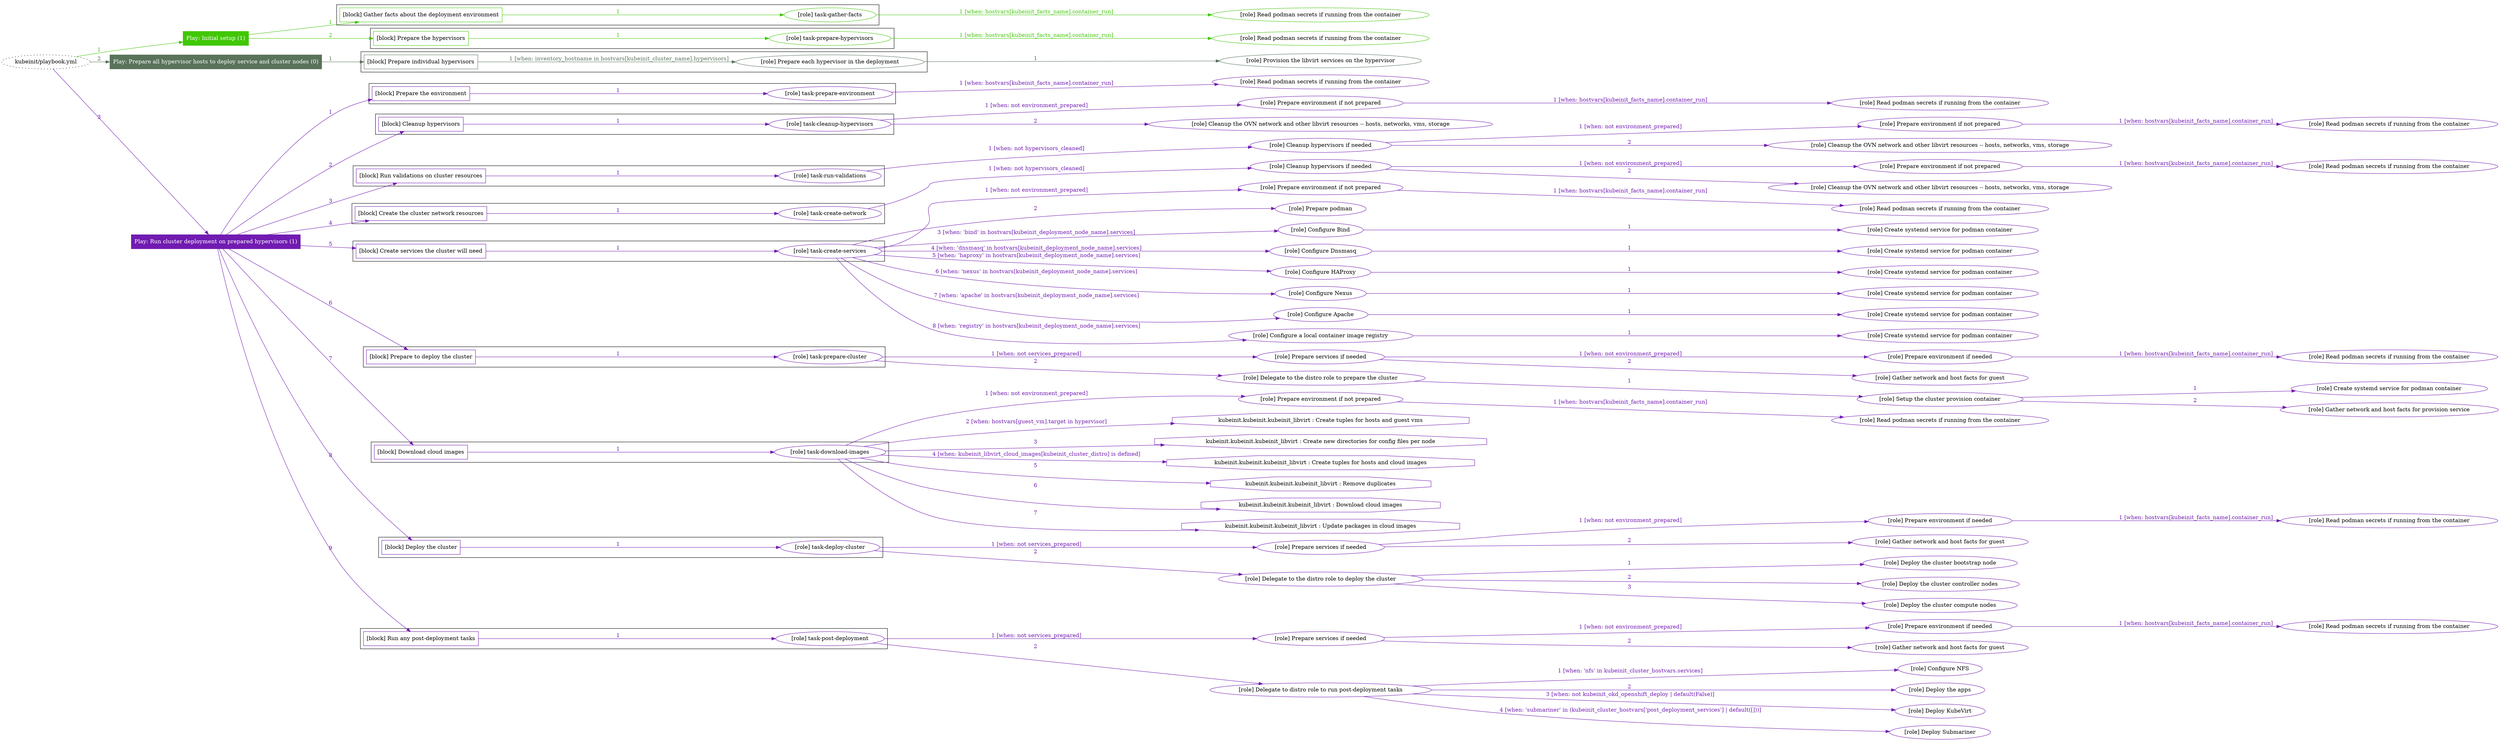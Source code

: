 digraph {
	graph [concentrate=true ordering=in rankdir=LR ratio=fill]
	edge [esep=5 sep=10]
	"kubeinit/playbook.yml" [id=root_node style=dotted]
	play_f22949ce [label="Play: Initial setup (1)" color="#40c705" fontcolor="#ffffff" id=play_f22949ce shape=box style=filled tooltip=localhost]
	"kubeinit/playbook.yml" -> play_f22949ce [label="1 " color="#40c705" fontcolor="#40c705" id=edge_8502ae69 labeltooltip="1 " tooltip="1 "]
	subgraph "Read podman secrets if running from the container" {
		role_4b1a59cb [label="[role] Read podman secrets if running from the container" color="#40c705" id=role_4b1a59cb tooltip="Read podman secrets if running from the container"]
	}
	subgraph "task-gather-facts" {
		role_1e6545c6 [label="[role] task-gather-facts" color="#40c705" id=role_1e6545c6 tooltip="task-gather-facts"]
		role_1e6545c6 -> role_4b1a59cb [label="1 [when: hostvars[kubeinit_facts_name].container_run]" color="#40c705" fontcolor="#40c705" id=edge_376bfb9c labeltooltip="1 [when: hostvars[kubeinit_facts_name].container_run]" tooltip="1 [when: hostvars[kubeinit_facts_name].container_run]"]
	}
	subgraph "Read podman secrets if running from the container" {
		role_40fd2d8d [label="[role] Read podman secrets if running from the container" color="#40c705" id=role_40fd2d8d tooltip="Read podman secrets if running from the container"]
	}
	subgraph "task-prepare-hypervisors" {
		role_9ab23688 [label="[role] task-prepare-hypervisors" color="#40c705" id=role_9ab23688 tooltip="task-prepare-hypervisors"]
		role_9ab23688 -> role_40fd2d8d [label="1 [when: hostvars[kubeinit_facts_name].container_run]" color="#40c705" fontcolor="#40c705" id=edge_92f1a24f labeltooltip="1 [when: hostvars[kubeinit_facts_name].container_run]" tooltip="1 [when: hostvars[kubeinit_facts_name].container_run]"]
	}
	subgraph "Play: Initial setup (1)" {
		play_f22949ce -> block_e6ffd336 [label=1 color="#40c705" fontcolor="#40c705" id=edge_c970fc91 labeltooltip=1 tooltip=1]
		subgraph cluster_block_e6ffd336 {
			block_e6ffd336 [label="[block] Gather facts about the deployment environment" color="#40c705" id=block_e6ffd336 labeltooltip="Gather facts about the deployment environment" shape=box tooltip="Gather facts about the deployment environment"]
			block_e6ffd336 -> role_1e6545c6 [label="1 " color="#40c705" fontcolor="#40c705" id=edge_57b03665 labeltooltip="1 " tooltip="1 "]
		}
		play_f22949ce -> block_983d3dd2 [label=2 color="#40c705" fontcolor="#40c705" id=edge_89626de9 labeltooltip=2 tooltip=2]
		subgraph cluster_block_983d3dd2 {
			block_983d3dd2 [label="[block] Prepare the hypervisors" color="#40c705" id=block_983d3dd2 labeltooltip="Prepare the hypervisors" shape=box tooltip="Prepare the hypervisors"]
			block_983d3dd2 -> role_9ab23688 [label="1 " color="#40c705" fontcolor="#40c705" id=edge_c6d3f761 labeltooltip="1 " tooltip="1 "]
		}
	}
	play_85916e3f [label="Play: Prepare all hypervisor hosts to deploy service and cluster nodes (0)" color="#59735b" fontcolor="#ffffff" id=play_85916e3f shape=box style=filled tooltip="Play: Prepare all hypervisor hosts to deploy service and cluster nodes (0)"]
	"kubeinit/playbook.yml" -> play_85916e3f [label="2 " color="#59735b" fontcolor="#59735b" id=edge_b46680fc labeltooltip="2 " tooltip="2 "]
	subgraph "Provision the libvirt services on the hypervisor" {
		role_0c71a021 [label="[role] Provision the libvirt services on the hypervisor" color="#59735b" id=role_0c71a021 tooltip="Provision the libvirt services on the hypervisor"]
	}
	subgraph "Prepare each hypervisor in the deployment" {
		role_e8dfa4fb [label="[role] Prepare each hypervisor in the deployment" color="#59735b" id=role_e8dfa4fb tooltip="Prepare each hypervisor in the deployment"]
		role_e8dfa4fb -> role_0c71a021 [label="1 " color="#59735b" fontcolor="#59735b" id=edge_20bec4b5 labeltooltip="1 " tooltip="1 "]
	}
	subgraph "Play: Prepare all hypervisor hosts to deploy service and cluster nodes (0)" {
		play_85916e3f -> block_822d871b [label=1 color="#59735b" fontcolor="#59735b" id=edge_f7b0987b labeltooltip=1 tooltip=1]
		subgraph cluster_block_822d871b {
			block_822d871b [label="[block] Prepare individual hypervisors" color="#59735b" id=block_822d871b labeltooltip="Prepare individual hypervisors" shape=box tooltip="Prepare individual hypervisors"]
			block_822d871b -> role_e8dfa4fb [label="1 [when: inventory_hostname in hostvars[kubeinit_cluster_name].hypervisors]" color="#59735b" fontcolor="#59735b" id=edge_eda46ce0 labeltooltip="1 [when: inventory_hostname in hostvars[kubeinit_cluster_name].hypervisors]" tooltip="1 [when: inventory_hostname in hostvars[kubeinit_cluster_name].hypervisors]"]
		}
	}
	play_240539e5 [label="Play: Run cluster deployment on prepared hypervisors (1)" color="#711bb1" fontcolor="#ffffff" id=play_240539e5 shape=box style=filled tooltip=localhost]
	"kubeinit/playbook.yml" -> play_240539e5 [label="3 " color="#711bb1" fontcolor="#711bb1" id=edge_8e1b7e4a labeltooltip="3 " tooltip="3 "]
	subgraph "Read podman secrets if running from the container" {
		role_157a647b [label="[role] Read podman secrets if running from the container" color="#711bb1" id=role_157a647b tooltip="Read podman secrets if running from the container"]
	}
	subgraph "task-prepare-environment" {
		role_31d76555 [label="[role] task-prepare-environment" color="#711bb1" id=role_31d76555 tooltip="task-prepare-environment"]
		role_31d76555 -> role_157a647b [label="1 [when: hostvars[kubeinit_facts_name].container_run]" color="#711bb1" fontcolor="#711bb1" id=edge_7d4a1c4f labeltooltip="1 [when: hostvars[kubeinit_facts_name].container_run]" tooltip="1 [when: hostvars[kubeinit_facts_name].container_run]"]
	}
	subgraph "Read podman secrets if running from the container" {
		role_6c3d1027 [label="[role] Read podman secrets if running from the container" color="#711bb1" id=role_6c3d1027 tooltip="Read podman secrets if running from the container"]
	}
	subgraph "Prepare environment if not prepared" {
		role_cf9e5004 [label="[role] Prepare environment if not prepared" color="#711bb1" id=role_cf9e5004 tooltip="Prepare environment if not prepared"]
		role_cf9e5004 -> role_6c3d1027 [label="1 [when: hostvars[kubeinit_facts_name].container_run]" color="#711bb1" fontcolor="#711bb1" id=edge_6826864f labeltooltip="1 [when: hostvars[kubeinit_facts_name].container_run]" tooltip="1 [when: hostvars[kubeinit_facts_name].container_run]"]
	}
	subgraph "Cleanup the OVN network and other libvirt resources -- hosts, networks, vms, storage" {
		role_358cee08 [label="[role] Cleanup the OVN network and other libvirt resources -- hosts, networks, vms, storage" color="#711bb1" id=role_358cee08 tooltip="Cleanup the OVN network and other libvirt resources -- hosts, networks, vms, storage"]
	}
	subgraph "task-cleanup-hypervisors" {
		role_54c8004c [label="[role] task-cleanup-hypervisors" color="#711bb1" id=role_54c8004c tooltip="task-cleanup-hypervisors"]
		role_54c8004c -> role_cf9e5004 [label="1 [when: not environment_prepared]" color="#711bb1" fontcolor="#711bb1" id=edge_c4312b4f labeltooltip="1 [when: not environment_prepared]" tooltip="1 [when: not environment_prepared]"]
		role_54c8004c -> role_358cee08 [label="2 " color="#711bb1" fontcolor="#711bb1" id=edge_9a7baa0c labeltooltip="2 " tooltip="2 "]
	}
	subgraph "Read podman secrets if running from the container" {
		role_a576f864 [label="[role] Read podman secrets if running from the container" color="#711bb1" id=role_a576f864 tooltip="Read podman secrets if running from the container"]
	}
	subgraph "Prepare environment if not prepared" {
		role_aad17248 [label="[role] Prepare environment if not prepared" color="#711bb1" id=role_aad17248 tooltip="Prepare environment if not prepared"]
		role_aad17248 -> role_a576f864 [label="1 [when: hostvars[kubeinit_facts_name].container_run]" color="#711bb1" fontcolor="#711bb1" id=edge_aa7fec0a labeltooltip="1 [when: hostvars[kubeinit_facts_name].container_run]" tooltip="1 [when: hostvars[kubeinit_facts_name].container_run]"]
	}
	subgraph "Cleanup the OVN network and other libvirt resources -- hosts, networks, vms, storage" {
		role_4047fb74 [label="[role] Cleanup the OVN network and other libvirt resources -- hosts, networks, vms, storage" color="#711bb1" id=role_4047fb74 tooltip="Cleanup the OVN network and other libvirt resources -- hosts, networks, vms, storage"]
	}
	subgraph "Cleanup hypervisors if needed" {
		role_1554a8cb [label="[role] Cleanup hypervisors if needed" color="#711bb1" id=role_1554a8cb tooltip="Cleanup hypervisors if needed"]
		role_1554a8cb -> role_aad17248 [label="1 [when: not environment_prepared]" color="#711bb1" fontcolor="#711bb1" id=edge_6070ebae labeltooltip="1 [when: not environment_prepared]" tooltip="1 [when: not environment_prepared]"]
		role_1554a8cb -> role_4047fb74 [label="2 " color="#711bb1" fontcolor="#711bb1" id=edge_17f8863c labeltooltip="2 " tooltip="2 "]
	}
	subgraph "task-run-validations" {
		role_04dba467 [label="[role] task-run-validations" color="#711bb1" id=role_04dba467 tooltip="task-run-validations"]
		role_04dba467 -> role_1554a8cb [label="1 [when: not hypervisors_cleaned]" color="#711bb1" fontcolor="#711bb1" id=edge_f6765d87 labeltooltip="1 [when: not hypervisors_cleaned]" tooltip="1 [when: not hypervisors_cleaned]"]
	}
	subgraph "Read podman secrets if running from the container" {
		role_22384474 [label="[role] Read podman secrets if running from the container" color="#711bb1" id=role_22384474 tooltip="Read podman secrets if running from the container"]
	}
	subgraph "Prepare environment if not prepared" {
		role_940bd7a9 [label="[role] Prepare environment if not prepared" color="#711bb1" id=role_940bd7a9 tooltip="Prepare environment if not prepared"]
		role_940bd7a9 -> role_22384474 [label="1 [when: hostvars[kubeinit_facts_name].container_run]" color="#711bb1" fontcolor="#711bb1" id=edge_50d64b18 labeltooltip="1 [when: hostvars[kubeinit_facts_name].container_run]" tooltip="1 [when: hostvars[kubeinit_facts_name].container_run]"]
	}
	subgraph "Cleanup the OVN network and other libvirt resources -- hosts, networks, vms, storage" {
		role_4b510329 [label="[role] Cleanup the OVN network and other libvirt resources -- hosts, networks, vms, storage" color="#711bb1" id=role_4b510329 tooltip="Cleanup the OVN network and other libvirt resources -- hosts, networks, vms, storage"]
	}
	subgraph "Cleanup hypervisors if needed" {
		role_792bcdd7 [label="[role] Cleanup hypervisors if needed" color="#711bb1" id=role_792bcdd7 tooltip="Cleanup hypervisors if needed"]
		role_792bcdd7 -> role_940bd7a9 [label="1 [when: not environment_prepared]" color="#711bb1" fontcolor="#711bb1" id=edge_731fc88b labeltooltip="1 [when: not environment_prepared]" tooltip="1 [when: not environment_prepared]"]
		role_792bcdd7 -> role_4b510329 [label="2 " color="#711bb1" fontcolor="#711bb1" id=edge_004fde2d labeltooltip="2 " tooltip="2 "]
	}
	subgraph "task-create-network" {
		role_4c7a72f8 [label="[role] task-create-network" color="#711bb1" id=role_4c7a72f8 tooltip="task-create-network"]
		role_4c7a72f8 -> role_792bcdd7 [label="1 [when: not hypervisors_cleaned]" color="#711bb1" fontcolor="#711bb1" id=edge_76516bbb labeltooltip="1 [when: not hypervisors_cleaned]" tooltip="1 [when: not hypervisors_cleaned]"]
	}
	subgraph "Read podman secrets if running from the container" {
		role_3a93179b [label="[role] Read podman secrets if running from the container" color="#711bb1" id=role_3a93179b tooltip="Read podman secrets if running from the container"]
	}
	subgraph "Prepare environment if not prepared" {
		role_0b193dc3 [label="[role] Prepare environment if not prepared" color="#711bb1" id=role_0b193dc3 tooltip="Prepare environment if not prepared"]
		role_0b193dc3 -> role_3a93179b [label="1 [when: hostvars[kubeinit_facts_name].container_run]" color="#711bb1" fontcolor="#711bb1" id=edge_a4c98fc5 labeltooltip="1 [when: hostvars[kubeinit_facts_name].container_run]" tooltip="1 [when: hostvars[kubeinit_facts_name].container_run]"]
	}
	subgraph "Prepare podman" {
		role_ce1bcf75 [label="[role] Prepare podman" color="#711bb1" id=role_ce1bcf75 tooltip="Prepare podman"]
	}
	subgraph "Create systemd service for podman container" {
		role_4fb21950 [label="[role] Create systemd service for podman container" color="#711bb1" id=role_4fb21950 tooltip="Create systemd service for podman container"]
	}
	subgraph "Configure Bind" {
		role_b6bd28d2 [label="[role] Configure Bind" color="#711bb1" id=role_b6bd28d2 tooltip="Configure Bind"]
		role_b6bd28d2 -> role_4fb21950 [label="1 " color="#711bb1" fontcolor="#711bb1" id=edge_1ca6db93 labeltooltip="1 " tooltip="1 "]
	}
	subgraph "Create systemd service for podman container" {
		role_c6860d2c [label="[role] Create systemd service for podman container" color="#711bb1" id=role_c6860d2c tooltip="Create systemd service for podman container"]
	}
	subgraph "Configure Dnsmasq" {
		role_b9773f63 [label="[role] Configure Dnsmasq" color="#711bb1" id=role_b9773f63 tooltip="Configure Dnsmasq"]
		role_b9773f63 -> role_c6860d2c [label="1 " color="#711bb1" fontcolor="#711bb1" id=edge_24964701 labeltooltip="1 " tooltip="1 "]
	}
	subgraph "Create systemd service for podman container" {
		role_3fd3e05b [label="[role] Create systemd service for podman container" color="#711bb1" id=role_3fd3e05b tooltip="Create systemd service for podman container"]
	}
	subgraph "Configure HAProxy" {
		role_9f221b85 [label="[role] Configure HAProxy" color="#711bb1" id=role_9f221b85 tooltip="Configure HAProxy"]
		role_9f221b85 -> role_3fd3e05b [label="1 " color="#711bb1" fontcolor="#711bb1" id=edge_284a96e2 labeltooltip="1 " tooltip="1 "]
	}
	subgraph "Create systemd service for podman container" {
		role_bafe2fdc [label="[role] Create systemd service for podman container" color="#711bb1" id=role_bafe2fdc tooltip="Create systemd service for podman container"]
	}
	subgraph "Configure Nexus" {
		role_95739c38 [label="[role] Configure Nexus" color="#711bb1" id=role_95739c38 tooltip="Configure Nexus"]
		role_95739c38 -> role_bafe2fdc [label="1 " color="#711bb1" fontcolor="#711bb1" id=edge_0df59832 labeltooltip="1 " tooltip="1 "]
	}
	subgraph "Create systemd service for podman container" {
		role_afc1061d [label="[role] Create systemd service for podman container" color="#711bb1" id=role_afc1061d tooltip="Create systemd service for podman container"]
	}
	subgraph "Configure Apache" {
		role_15418035 [label="[role] Configure Apache" color="#711bb1" id=role_15418035 tooltip="Configure Apache"]
		role_15418035 -> role_afc1061d [label="1 " color="#711bb1" fontcolor="#711bb1" id=edge_f1017207 labeltooltip="1 " tooltip="1 "]
	}
	subgraph "Create systemd service for podman container" {
		role_2e988240 [label="[role] Create systemd service for podman container" color="#711bb1" id=role_2e988240 tooltip="Create systemd service for podman container"]
	}
	subgraph "Configure a local container image registry" {
		role_a79efceb [label="[role] Configure a local container image registry" color="#711bb1" id=role_a79efceb tooltip="Configure a local container image registry"]
		role_a79efceb -> role_2e988240 [label="1 " color="#711bb1" fontcolor="#711bb1" id=edge_7df373b6 labeltooltip="1 " tooltip="1 "]
	}
	subgraph "task-create-services" {
		role_73d7308c [label="[role] task-create-services" color="#711bb1" id=role_73d7308c tooltip="task-create-services"]
		role_73d7308c -> role_0b193dc3 [label="1 [when: not environment_prepared]" color="#711bb1" fontcolor="#711bb1" id=edge_f7c6e15c labeltooltip="1 [when: not environment_prepared]" tooltip="1 [when: not environment_prepared]"]
		role_73d7308c -> role_ce1bcf75 [label="2 " color="#711bb1" fontcolor="#711bb1" id=edge_3cab8990 labeltooltip="2 " tooltip="2 "]
		role_73d7308c -> role_b6bd28d2 [label="3 [when: 'bind' in hostvars[kubeinit_deployment_node_name].services]" color="#711bb1" fontcolor="#711bb1" id=edge_848e7d76 labeltooltip="3 [when: 'bind' in hostvars[kubeinit_deployment_node_name].services]" tooltip="3 [when: 'bind' in hostvars[kubeinit_deployment_node_name].services]"]
		role_73d7308c -> role_b9773f63 [label="4 [when: 'dnsmasq' in hostvars[kubeinit_deployment_node_name].services]" color="#711bb1" fontcolor="#711bb1" id=edge_fc3e2734 labeltooltip="4 [when: 'dnsmasq' in hostvars[kubeinit_deployment_node_name].services]" tooltip="4 [when: 'dnsmasq' in hostvars[kubeinit_deployment_node_name].services]"]
		role_73d7308c -> role_9f221b85 [label="5 [when: 'haproxy' in hostvars[kubeinit_deployment_node_name].services]" color="#711bb1" fontcolor="#711bb1" id=edge_536654e7 labeltooltip="5 [when: 'haproxy' in hostvars[kubeinit_deployment_node_name].services]" tooltip="5 [when: 'haproxy' in hostvars[kubeinit_deployment_node_name].services]"]
		role_73d7308c -> role_95739c38 [label="6 [when: 'nexus' in hostvars[kubeinit_deployment_node_name].services]" color="#711bb1" fontcolor="#711bb1" id=edge_d3bcfdf4 labeltooltip="6 [when: 'nexus' in hostvars[kubeinit_deployment_node_name].services]" tooltip="6 [when: 'nexus' in hostvars[kubeinit_deployment_node_name].services]"]
		role_73d7308c -> role_15418035 [label="7 [when: 'apache' in hostvars[kubeinit_deployment_node_name].services]" color="#711bb1" fontcolor="#711bb1" id=edge_8192f356 labeltooltip="7 [when: 'apache' in hostvars[kubeinit_deployment_node_name].services]" tooltip="7 [when: 'apache' in hostvars[kubeinit_deployment_node_name].services]"]
		role_73d7308c -> role_a79efceb [label="8 [when: 'registry' in hostvars[kubeinit_deployment_node_name].services]" color="#711bb1" fontcolor="#711bb1" id=edge_f6999dc2 labeltooltip="8 [when: 'registry' in hostvars[kubeinit_deployment_node_name].services]" tooltip="8 [when: 'registry' in hostvars[kubeinit_deployment_node_name].services]"]
	}
	subgraph "Read podman secrets if running from the container" {
		role_c7c50dbf [label="[role] Read podman secrets if running from the container" color="#711bb1" id=role_c7c50dbf tooltip="Read podman secrets if running from the container"]
	}
	subgraph "Prepare environment if needed" {
		role_add56423 [label="[role] Prepare environment if needed" color="#711bb1" id=role_add56423 tooltip="Prepare environment if needed"]
		role_add56423 -> role_c7c50dbf [label="1 [when: hostvars[kubeinit_facts_name].container_run]" color="#711bb1" fontcolor="#711bb1" id=edge_794d90d4 labeltooltip="1 [when: hostvars[kubeinit_facts_name].container_run]" tooltip="1 [when: hostvars[kubeinit_facts_name].container_run]"]
	}
	subgraph "Gather network and host facts for guest" {
		role_5dfdd1c9 [label="[role] Gather network and host facts for guest" color="#711bb1" id=role_5dfdd1c9 tooltip="Gather network and host facts for guest"]
	}
	subgraph "Prepare services if needed" {
		role_c733c168 [label="[role] Prepare services if needed" color="#711bb1" id=role_c733c168 tooltip="Prepare services if needed"]
		role_c733c168 -> role_add56423 [label="1 [when: not environment_prepared]" color="#711bb1" fontcolor="#711bb1" id=edge_5e08a5a6 labeltooltip="1 [when: not environment_prepared]" tooltip="1 [when: not environment_prepared]"]
		role_c733c168 -> role_5dfdd1c9 [label="2 " color="#711bb1" fontcolor="#711bb1" id=edge_5773b215 labeltooltip="2 " tooltip="2 "]
	}
	subgraph "Create systemd service for podman container" {
		role_1eff2cb2 [label="[role] Create systemd service for podman container" color="#711bb1" id=role_1eff2cb2 tooltip="Create systemd service for podman container"]
	}
	subgraph "Gather network and host facts for provision service" {
		role_1b353fcb [label="[role] Gather network and host facts for provision service" color="#711bb1" id=role_1b353fcb tooltip="Gather network and host facts for provision service"]
	}
	subgraph "Setup the cluster provision container" {
		role_846fbd0f [label="[role] Setup the cluster provision container" color="#711bb1" id=role_846fbd0f tooltip="Setup the cluster provision container"]
		role_846fbd0f -> role_1eff2cb2 [label="1 " color="#711bb1" fontcolor="#711bb1" id=edge_5edcb8c2 labeltooltip="1 " tooltip="1 "]
		role_846fbd0f -> role_1b353fcb [label="2 " color="#711bb1" fontcolor="#711bb1" id=edge_0a493a67 labeltooltip="2 " tooltip="2 "]
	}
	subgraph "Delegate to the distro role to prepare the cluster" {
		role_9573f7a8 [label="[role] Delegate to the distro role to prepare the cluster" color="#711bb1" id=role_9573f7a8 tooltip="Delegate to the distro role to prepare the cluster"]
		role_9573f7a8 -> role_846fbd0f [label="1 " color="#711bb1" fontcolor="#711bb1" id=edge_713c8efd labeltooltip="1 " tooltip="1 "]
	}
	subgraph "task-prepare-cluster" {
		role_5bcc0717 [label="[role] task-prepare-cluster" color="#711bb1" id=role_5bcc0717 tooltip="task-prepare-cluster"]
		role_5bcc0717 -> role_c733c168 [label="1 [when: not services_prepared]" color="#711bb1" fontcolor="#711bb1" id=edge_290ad297 labeltooltip="1 [when: not services_prepared]" tooltip="1 [when: not services_prepared]"]
		role_5bcc0717 -> role_9573f7a8 [label="2 " color="#711bb1" fontcolor="#711bb1" id=edge_728d6327 labeltooltip="2 " tooltip="2 "]
	}
	subgraph "Read podman secrets if running from the container" {
		role_bf1abcd1 [label="[role] Read podman secrets if running from the container" color="#711bb1" id=role_bf1abcd1 tooltip="Read podman secrets if running from the container"]
	}
	subgraph "Prepare environment if not prepared" {
		role_cad833cb [label="[role] Prepare environment if not prepared" color="#711bb1" id=role_cad833cb tooltip="Prepare environment if not prepared"]
		role_cad833cb -> role_bf1abcd1 [label="1 [when: hostvars[kubeinit_facts_name].container_run]" color="#711bb1" fontcolor="#711bb1" id=edge_7247a120 labeltooltip="1 [when: hostvars[kubeinit_facts_name].container_run]" tooltip="1 [when: hostvars[kubeinit_facts_name].container_run]"]
	}
	subgraph "task-download-images" {
		role_fa1b1cf3 [label="[role] task-download-images" color="#711bb1" id=role_fa1b1cf3 tooltip="task-download-images"]
		role_fa1b1cf3 -> role_cad833cb [label="1 [when: not environment_prepared]" color="#711bb1" fontcolor="#711bb1" id=edge_f0635df2 labeltooltip="1 [when: not environment_prepared]" tooltip="1 [when: not environment_prepared]"]
		task_40e7cb4f [label="kubeinit.kubeinit.kubeinit_libvirt : Create tuples for hosts and guest vms" color="#711bb1" id=task_40e7cb4f shape=octagon tooltip="kubeinit.kubeinit.kubeinit_libvirt : Create tuples for hosts and guest vms"]
		role_fa1b1cf3 -> task_40e7cb4f [label="2 [when: hostvars[guest_vm].target in hypervisor]" color="#711bb1" fontcolor="#711bb1" id=edge_f28adf0f labeltooltip="2 [when: hostvars[guest_vm].target in hypervisor]" tooltip="2 [when: hostvars[guest_vm].target in hypervisor]"]
		task_601012d5 [label="kubeinit.kubeinit.kubeinit_libvirt : Create new directories for config files per node" color="#711bb1" id=task_601012d5 shape=octagon tooltip="kubeinit.kubeinit.kubeinit_libvirt : Create new directories for config files per node"]
		role_fa1b1cf3 -> task_601012d5 [label="3 " color="#711bb1" fontcolor="#711bb1" id=edge_a35119a2 labeltooltip="3 " tooltip="3 "]
		task_0e89f8a4 [label="kubeinit.kubeinit.kubeinit_libvirt : Create tuples for hosts and cloud images" color="#711bb1" id=task_0e89f8a4 shape=octagon tooltip="kubeinit.kubeinit.kubeinit_libvirt : Create tuples for hosts and cloud images"]
		role_fa1b1cf3 -> task_0e89f8a4 [label="4 [when: kubeinit_libvirt_cloud_images[kubeinit_cluster_distro] is defined]" color="#711bb1" fontcolor="#711bb1" id=edge_ee091b7d labeltooltip="4 [when: kubeinit_libvirt_cloud_images[kubeinit_cluster_distro] is defined]" tooltip="4 [when: kubeinit_libvirt_cloud_images[kubeinit_cluster_distro] is defined]"]
		task_a3b9a441 [label="kubeinit.kubeinit.kubeinit_libvirt : Remove duplicates" color="#711bb1" id=task_a3b9a441 shape=octagon tooltip="kubeinit.kubeinit.kubeinit_libvirt : Remove duplicates"]
		role_fa1b1cf3 -> task_a3b9a441 [label="5 " color="#711bb1" fontcolor="#711bb1" id=edge_586dd663 labeltooltip="5 " tooltip="5 "]
		task_a37e8d09 [label="kubeinit.kubeinit.kubeinit_libvirt : Download cloud images" color="#711bb1" id=task_a37e8d09 shape=octagon tooltip="kubeinit.kubeinit.kubeinit_libvirt : Download cloud images"]
		role_fa1b1cf3 -> task_a37e8d09 [label="6 " color="#711bb1" fontcolor="#711bb1" id=edge_79d7c18f labeltooltip="6 " tooltip="6 "]
		task_af0b51f2 [label="kubeinit.kubeinit.kubeinit_libvirt : Update packages in cloud images" color="#711bb1" id=task_af0b51f2 shape=octagon tooltip="kubeinit.kubeinit.kubeinit_libvirt : Update packages in cloud images"]
		role_fa1b1cf3 -> task_af0b51f2 [label="7 " color="#711bb1" fontcolor="#711bb1" id=edge_c1df2ce1 labeltooltip="7 " tooltip="7 "]
	}
	subgraph "Read podman secrets if running from the container" {
		role_83bda736 [label="[role] Read podman secrets if running from the container" color="#711bb1" id=role_83bda736 tooltip="Read podman secrets if running from the container"]
	}
	subgraph "Prepare environment if needed" {
		role_2ede4a54 [label="[role] Prepare environment if needed" color="#711bb1" id=role_2ede4a54 tooltip="Prepare environment if needed"]
		role_2ede4a54 -> role_83bda736 [label="1 [when: hostvars[kubeinit_facts_name].container_run]" color="#711bb1" fontcolor="#711bb1" id=edge_cb147dd5 labeltooltip="1 [when: hostvars[kubeinit_facts_name].container_run]" tooltip="1 [when: hostvars[kubeinit_facts_name].container_run]"]
	}
	subgraph "Gather network and host facts for guest" {
		role_28ccc7f3 [label="[role] Gather network and host facts for guest" color="#711bb1" id=role_28ccc7f3 tooltip="Gather network and host facts for guest"]
	}
	subgraph "Prepare services if needed" {
		role_c92b1ada [label="[role] Prepare services if needed" color="#711bb1" id=role_c92b1ada tooltip="Prepare services if needed"]
		role_c92b1ada -> role_2ede4a54 [label="1 [when: not environment_prepared]" color="#711bb1" fontcolor="#711bb1" id=edge_26811091 labeltooltip="1 [when: not environment_prepared]" tooltip="1 [when: not environment_prepared]"]
		role_c92b1ada -> role_28ccc7f3 [label="2 " color="#711bb1" fontcolor="#711bb1" id=edge_3dd7b499 labeltooltip="2 " tooltip="2 "]
	}
	subgraph "Deploy the cluster bootstrap node" {
		role_e8845e9d [label="[role] Deploy the cluster bootstrap node" color="#711bb1" id=role_e8845e9d tooltip="Deploy the cluster bootstrap node"]
	}
	subgraph "Deploy the cluster controller nodes" {
		role_bddccc0d [label="[role] Deploy the cluster controller nodes" color="#711bb1" id=role_bddccc0d tooltip="Deploy the cluster controller nodes"]
	}
	subgraph "Deploy the cluster compute nodes" {
		role_b5625ee0 [label="[role] Deploy the cluster compute nodes" color="#711bb1" id=role_b5625ee0 tooltip="Deploy the cluster compute nodes"]
	}
	subgraph "Delegate to the distro role to deploy the cluster" {
		role_9e8a6909 [label="[role] Delegate to the distro role to deploy the cluster" color="#711bb1" id=role_9e8a6909 tooltip="Delegate to the distro role to deploy the cluster"]
		role_9e8a6909 -> role_e8845e9d [label="1 " color="#711bb1" fontcolor="#711bb1" id=edge_f5ec02e1 labeltooltip="1 " tooltip="1 "]
		role_9e8a6909 -> role_bddccc0d [label="2 " color="#711bb1" fontcolor="#711bb1" id=edge_5ff5a926 labeltooltip="2 " tooltip="2 "]
		role_9e8a6909 -> role_b5625ee0 [label="3 " color="#711bb1" fontcolor="#711bb1" id=edge_e17738e3 labeltooltip="3 " tooltip="3 "]
	}
	subgraph "task-deploy-cluster" {
		role_460cd752 [label="[role] task-deploy-cluster" color="#711bb1" id=role_460cd752 tooltip="task-deploy-cluster"]
		role_460cd752 -> role_c92b1ada [label="1 [when: not services_prepared]" color="#711bb1" fontcolor="#711bb1" id=edge_d81e5009 labeltooltip="1 [when: not services_prepared]" tooltip="1 [when: not services_prepared]"]
		role_460cd752 -> role_9e8a6909 [label="2 " color="#711bb1" fontcolor="#711bb1" id=edge_9b0f7cc5 labeltooltip="2 " tooltip="2 "]
	}
	subgraph "Read podman secrets if running from the container" {
		role_1c751a21 [label="[role] Read podman secrets if running from the container" color="#711bb1" id=role_1c751a21 tooltip="Read podman secrets if running from the container"]
	}
	subgraph "Prepare environment if needed" {
		role_e11e5279 [label="[role] Prepare environment if needed" color="#711bb1" id=role_e11e5279 tooltip="Prepare environment if needed"]
		role_e11e5279 -> role_1c751a21 [label="1 [when: hostvars[kubeinit_facts_name].container_run]" color="#711bb1" fontcolor="#711bb1" id=edge_cc0f2916 labeltooltip="1 [when: hostvars[kubeinit_facts_name].container_run]" tooltip="1 [when: hostvars[kubeinit_facts_name].container_run]"]
	}
	subgraph "Gather network and host facts for guest" {
		role_9def11cd [label="[role] Gather network and host facts for guest" color="#711bb1" id=role_9def11cd tooltip="Gather network and host facts for guest"]
	}
	subgraph "Prepare services if needed" {
		role_6a81f7be [label="[role] Prepare services if needed" color="#711bb1" id=role_6a81f7be tooltip="Prepare services if needed"]
		role_6a81f7be -> role_e11e5279 [label="1 [when: not environment_prepared]" color="#711bb1" fontcolor="#711bb1" id=edge_c12720e6 labeltooltip="1 [when: not environment_prepared]" tooltip="1 [when: not environment_prepared]"]
		role_6a81f7be -> role_9def11cd [label="2 " color="#711bb1" fontcolor="#711bb1" id=edge_984e9f33 labeltooltip="2 " tooltip="2 "]
	}
	subgraph "Configure NFS" {
		role_a04f1c15 [label="[role] Configure NFS" color="#711bb1" id=role_a04f1c15 tooltip="Configure NFS"]
	}
	subgraph "Deploy the apps" {
		role_b3df1e95 [label="[role] Deploy the apps" color="#711bb1" id=role_b3df1e95 tooltip="Deploy the apps"]
	}
	subgraph "Deploy KubeVirt" {
		role_bdcd7ecb [label="[role] Deploy KubeVirt" color="#711bb1" id=role_bdcd7ecb tooltip="Deploy KubeVirt"]
	}
	subgraph "Deploy Submariner" {
		role_a8ae5f72 [label="[role] Deploy Submariner" color="#711bb1" id=role_a8ae5f72 tooltip="Deploy Submariner"]
	}
	subgraph "Delegate to distro role to run post-deployment tasks" {
		role_9dc94e33 [label="[role] Delegate to distro role to run post-deployment tasks" color="#711bb1" id=role_9dc94e33 tooltip="Delegate to distro role to run post-deployment tasks"]
		role_9dc94e33 -> role_a04f1c15 [label="1 [when: 'nfs' in kubeinit_cluster_hostvars.services]" color="#711bb1" fontcolor="#711bb1" id=edge_50b2ddf4 labeltooltip="1 [when: 'nfs' in kubeinit_cluster_hostvars.services]" tooltip="1 [when: 'nfs' in kubeinit_cluster_hostvars.services]"]
		role_9dc94e33 -> role_b3df1e95 [label="2 " color="#711bb1" fontcolor="#711bb1" id=edge_b651f70e labeltooltip="2 " tooltip="2 "]
		role_9dc94e33 -> role_bdcd7ecb [label="3 [when: not kubeinit_okd_openshift_deploy | default(False)]" color="#711bb1" fontcolor="#711bb1" id=edge_fd64da27 labeltooltip="3 [when: not kubeinit_okd_openshift_deploy | default(False)]" tooltip="3 [when: not kubeinit_okd_openshift_deploy | default(False)]"]
		role_9dc94e33 -> role_a8ae5f72 [label="4 [when: 'submariner' in (kubeinit_cluster_hostvars['post_deployment_services'] | default([]))]" color="#711bb1" fontcolor="#711bb1" id=edge_0163f4cc labeltooltip="4 [when: 'submariner' in (kubeinit_cluster_hostvars['post_deployment_services'] | default([]))]" tooltip="4 [when: 'submariner' in (kubeinit_cluster_hostvars['post_deployment_services'] | default([]))]"]
	}
	subgraph "task-post-deployment" {
		role_e286a77d [label="[role] task-post-deployment" color="#711bb1" id=role_e286a77d tooltip="task-post-deployment"]
		role_e286a77d -> role_6a81f7be [label="1 [when: not services_prepared]" color="#711bb1" fontcolor="#711bb1" id=edge_0ae9deb4 labeltooltip="1 [when: not services_prepared]" tooltip="1 [when: not services_prepared]"]
		role_e286a77d -> role_9dc94e33 [label="2 " color="#711bb1" fontcolor="#711bb1" id=edge_6d4be9d8 labeltooltip="2 " tooltip="2 "]
	}
	subgraph "Play: Run cluster deployment on prepared hypervisors (1)" {
		play_240539e5 -> block_29c7af47 [label=1 color="#711bb1" fontcolor="#711bb1" id=edge_0465c317 labeltooltip=1 tooltip=1]
		subgraph cluster_block_29c7af47 {
			block_29c7af47 [label="[block] Prepare the environment" color="#711bb1" id=block_29c7af47 labeltooltip="Prepare the environment" shape=box tooltip="Prepare the environment"]
			block_29c7af47 -> role_31d76555 [label="1 " color="#711bb1" fontcolor="#711bb1" id=edge_67f5201a labeltooltip="1 " tooltip="1 "]
		}
		play_240539e5 -> block_04bd5220 [label=2 color="#711bb1" fontcolor="#711bb1" id=edge_c7b553a5 labeltooltip=2 tooltip=2]
		subgraph cluster_block_04bd5220 {
			block_04bd5220 [label="[block] Cleanup hypervisors" color="#711bb1" id=block_04bd5220 labeltooltip="Cleanup hypervisors" shape=box tooltip="Cleanup hypervisors"]
			block_04bd5220 -> role_54c8004c [label="1 " color="#711bb1" fontcolor="#711bb1" id=edge_f8354b71 labeltooltip="1 " tooltip="1 "]
		}
		play_240539e5 -> block_03c06bef [label=3 color="#711bb1" fontcolor="#711bb1" id=edge_96d288a6 labeltooltip=3 tooltip=3]
		subgraph cluster_block_03c06bef {
			block_03c06bef [label="[block] Run validations on cluster resources" color="#711bb1" id=block_03c06bef labeltooltip="Run validations on cluster resources" shape=box tooltip="Run validations on cluster resources"]
			block_03c06bef -> role_04dba467 [label="1 " color="#711bb1" fontcolor="#711bb1" id=edge_4f4158d0 labeltooltip="1 " tooltip="1 "]
		}
		play_240539e5 -> block_f73a6c87 [label=4 color="#711bb1" fontcolor="#711bb1" id=edge_739d51c0 labeltooltip=4 tooltip=4]
		subgraph cluster_block_f73a6c87 {
			block_f73a6c87 [label="[block] Create the cluster network resources" color="#711bb1" id=block_f73a6c87 labeltooltip="Create the cluster network resources" shape=box tooltip="Create the cluster network resources"]
			block_f73a6c87 -> role_4c7a72f8 [label="1 " color="#711bb1" fontcolor="#711bb1" id=edge_658d0f6c labeltooltip="1 " tooltip="1 "]
		}
		play_240539e5 -> block_dcd5822d [label=5 color="#711bb1" fontcolor="#711bb1" id=edge_db58e331 labeltooltip=5 tooltip=5]
		subgraph cluster_block_dcd5822d {
			block_dcd5822d [label="[block] Create services the cluster will need" color="#711bb1" id=block_dcd5822d labeltooltip="Create services the cluster will need" shape=box tooltip="Create services the cluster will need"]
			block_dcd5822d -> role_73d7308c [label="1 " color="#711bb1" fontcolor="#711bb1" id=edge_72f609b5 labeltooltip="1 " tooltip="1 "]
		}
		play_240539e5 -> block_812ffb4a [label=6 color="#711bb1" fontcolor="#711bb1" id=edge_207b148a labeltooltip=6 tooltip=6]
		subgraph cluster_block_812ffb4a {
			block_812ffb4a [label="[block] Prepare to deploy the cluster" color="#711bb1" id=block_812ffb4a labeltooltip="Prepare to deploy the cluster" shape=box tooltip="Prepare to deploy the cluster"]
			block_812ffb4a -> role_5bcc0717 [label="1 " color="#711bb1" fontcolor="#711bb1" id=edge_3c04c608 labeltooltip="1 " tooltip="1 "]
		}
		play_240539e5 -> block_3ff53217 [label=7 color="#711bb1" fontcolor="#711bb1" id=edge_3f249b9a labeltooltip=7 tooltip=7]
		subgraph cluster_block_3ff53217 {
			block_3ff53217 [label="[block] Download cloud images" color="#711bb1" id=block_3ff53217 labeltooltip="Download cloud images" shape=box tooltip="Download cloud images"]
			block_3ff53217 -> role_fa1b1cf3 [label="1 " color="#711bb1" fontcolor="#711bb1" id=edge_a7490453 labeltooltip="1 " tooltip="1 "]
		}
		play_240539e5 -> block_918bdb15 [label=8 color="#711bb1" fontcolor="#711bb1" id=edge_8ffe6dfa labeltooltip=8 tooltip=8]
		subgraph cluster_block_918bdb15 {
			block_918bdb15 [label="[block] Deploy the cluster" color="#711bb1" id=block_918bdb15 labeltooltip="Deploy the cluster" shape=box tooltip="Deploy the cluster"]
			block_918bdb15 -> role_460cd752 [label="1 " color="#711bb1" fontcolor="#711bb1" id=edge_2cc52038 labeltooltip="1 " tooltip="1 "]
		}
		play_240539e5 -> block_6a991682 [label=9 color="#711bb1" fontcolor="#711bb1" id=edge_bc694e27 labeltooltip=9 tooltip=9]
		subgraph cluster_block_6a991682 {
			block_6a991682 [label="[block] Run any post-deployment tasks" color="#711bb1" id=block_6a991682 labeltooltip="Run any post-deployment tasks" shape=box tooltip="Run any post-deployment tasks"]
			block_6a991682 -> role_e286a77d [label="1 " color="#711bb1" fontcolor="#711bb1" id=edge_2a33e174 labeltooltip="1 " tooltip="1 "]
		}
	}
}
